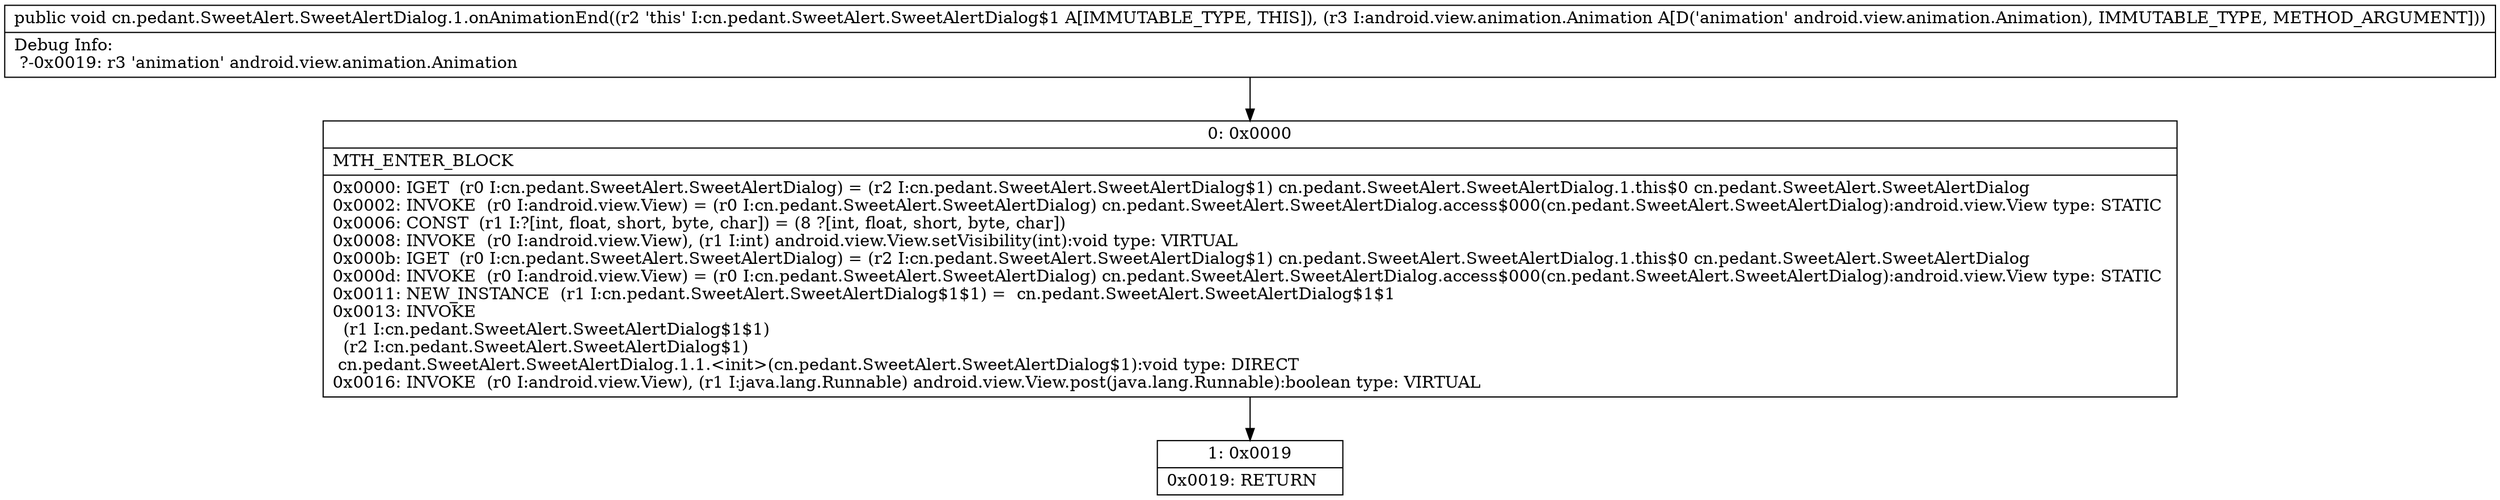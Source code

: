 digraph "CFG forcn.pedant.SweetAlert.SweetAlertDialog.1.onAnimationEnd(Landroid\/view\/animation\/Animation;)V" {
Node_0 [shape=record,label="{0\:\ 0x0000|MTH_ENTER_BLOCK\l|0x0000: IGET  (r0 I:cn.pedant.SweetAlert.SweetAlertDialog) = (r2 I:cn.pedant.SweetAlert.SweetAlertDialog$1) cn.pedant.SweetAlert.SweetAlertDialog.1.this$0 cn.pedant.SweetAlert.SweetAlertDialog \l0x0002: INVOKE  (r0 I:android.view.View) = (r0 I:cn.pedant.SweetAlert.SweetAlertDialog) cn.pedant.SweetAlert.SweetAlertDialog.access$000(cn.pedant.SweetAlert.SweetAlertDialog):android.view.View type: STATIC \l0x0006: CONST  (r1 I:?[int, float, short, byte, char]) = (8 ?[int, float, short, byte, char]) \l0x0008: INVOKE  (r0 I:android.view.View), (r1 I:int) android.view.View.setVisibility(int):void type: VIRTUAL \l0x000b: IGET  (r0 I:cn.pedant.SweetAlert.SweetAlertDialog) = (r2 I:cn.pedant.SweetAlert.SweetAlertDialog$1) cn.pedant.SweetAlert.SweetAlertDialog.1.this$0 cn.pedant.SweetAlert.SweetAlertDialog \l0x000d: INVOKE  (r0 I:android.view.View) = (r0 I:cn.pedant.SweetAlert.SweetAlertDialog) cn.pedant.SweetAlert.SweetAlertDialog.access$000(cn.pedant.SweetAlert.SweetAlertDialog):android.view.View type: STATIC \l0x0011: NEW_INSTANCE  (r1 I:cn.pedant.SweetAlert.SweetAlertDialog$1$1) =  cn.pedant.SweetAlert.SweetAlertDialog$1$1 \l0x0013: INVOKE  \l  (r1 I:cn.pedant.SweetAlert.SweetAlertDialog$1$1)\l  (r2 I:cn.pedant.SweetAlert.SweetAlertDialog$1)\l cn.pedant.SweetAlert.SweetAlertDialog.1.1.\<init\>(cn.pedant.SweetAlert.SweetAlertDialog$1):void type: DIRECT \l0x0016: INVOKE  (r0 I:android.view.View), (r1 I:java.lang.Runnable) android.view.View.post(java.lang.Runnable):boolean type: VIRTUAL \l}"];
Node_1 [shape=record,label="{1\:\ 0x0019|0x0019: RETURN   \l}"];
MethodNode[shape=record,label="{public void cn.pedant.SweetAlert.SweetAlertDialog.1.onAnimationEnd((r2 'this' I:cn.pedant.SweetAlert.SweetAlertDialog$1 A[IMMUTABLE_TYPE, THIS]), (r3 I:android.view.animation.Animation A[D('animation' android.view.animation.Animation), IMMUTABLE_TYPE, METHOD_ARGUMENT]))  | Debug Info:\l  ?\-0x0019: r3 'animation' android.view.animation.Animation\l}"];
MethodNode -> Node_0;
Node_0 -> Node_1;
}

